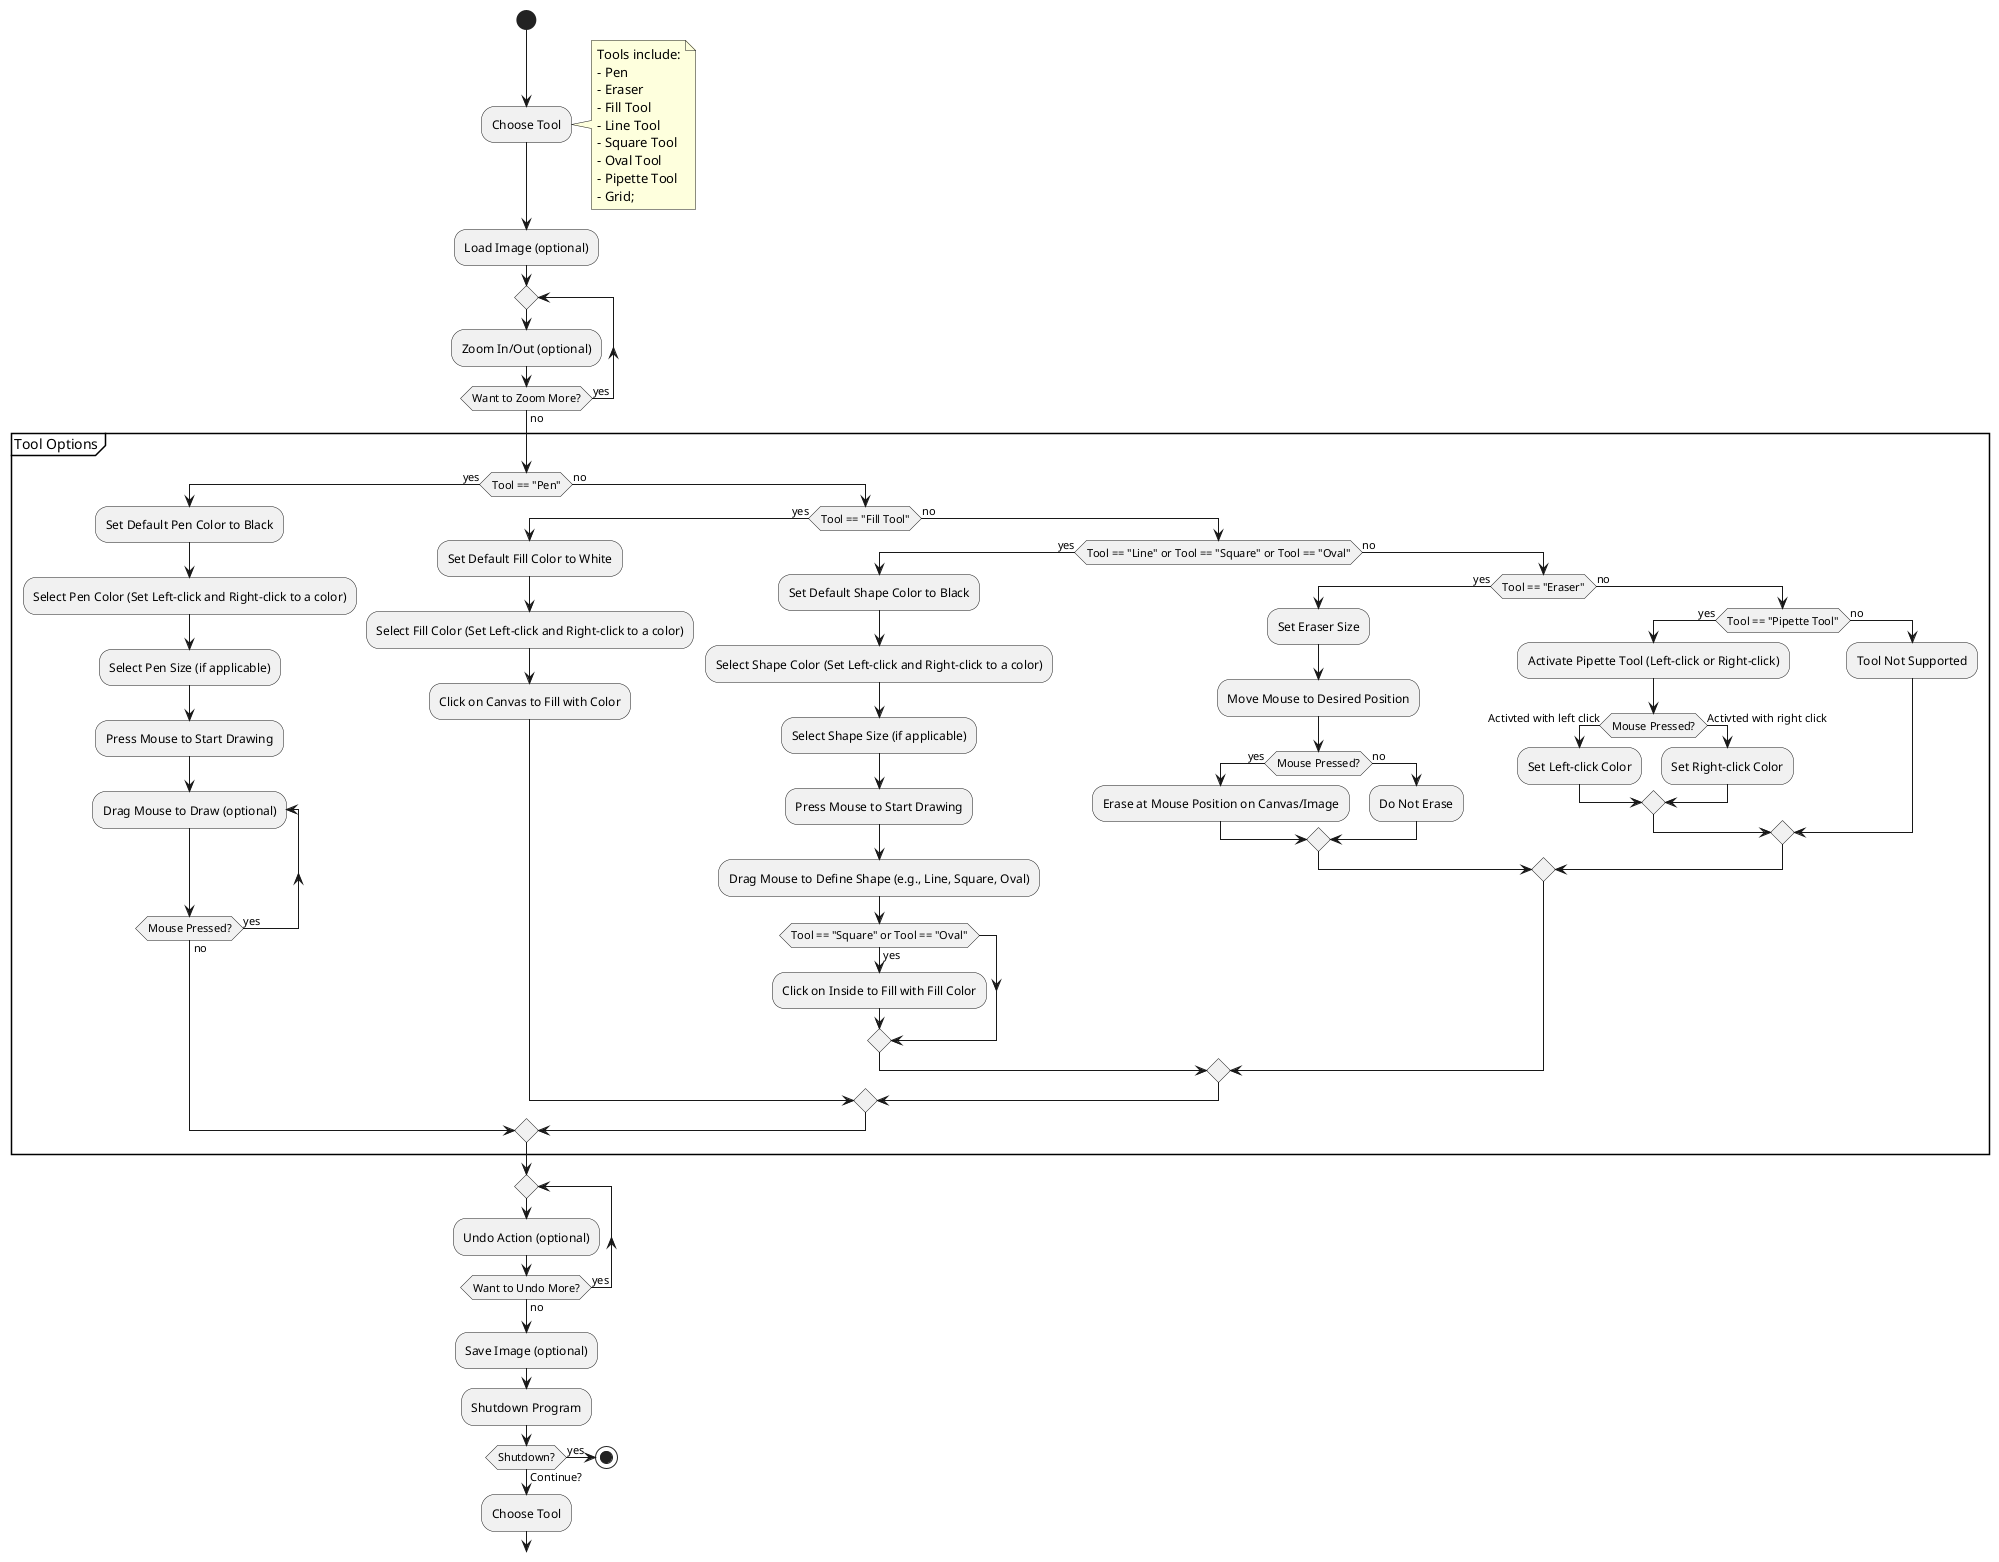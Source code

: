 @startuml

start

:Choose Tool;
note right: Tools include:\n- Pen\n- Eraser\n- Fill Tool\n- Line Tool\n- Square Tool\n- Oval Tool\n- Pipette Tool\n- Grid;

:Load Image (optional);

repeat 
  :Zoom In/Out (optional);
repeat while (Want to Zoom More?) is (yes) not (no)

partition "Tool Options" {

    if (Tool == "Pen") then (yes)
        :Set Default Pen Color to Black;
        :Select Pen Color (Set Left-click and Right-click to a color);
        :Select Pen Size (if applicable);
    
        :Press Mouse to Start Drawing;
        repeat :Drag Mouse to Draw (optional);
        repeat while (Mouse Pressed?) is (yes) not (no)
    else (no)
        if (Tool == "Fill Tool") then (yes)
            :Set Default Fill Color to White;
            :Select Fill Color (Set Left-click and Right-click to a color);
            :Click on Canvas to Fill with Color;
        else (no)
            if (Tool == "Line" or Tool == "Square" or Tool == "Oval") then (yes)
                :Set Default Shape Color to Black;
                :Select Shape Color (Set Left-click and Right-click to a color);
                :Select Shape Size (if applicable);
            
                :Press Mouse to Start Drawing;
                :Drag Mouse to Define Shape (e.g., Line, Square, Oval);
                if (Tool == "Square" or Tool == "Oval") then (yes)
                    :Click on Inside to Fill with Fill Color;
                endif
            else (no)
                if (Tool == "Eraser") then (yes)
                    :Set Eraser Size;
                    :Move Mouse to Desired Position;
                    if (Mouse Pressed?) then (yes)
                        :Erase at Mouse Position on Canvas/Image;
                    else (no)
                        :Do Not Erase;
                    endif
                else (no)
                    if (Tool == "Pipette Tool") then (yes)
                        :Activate Pipette Tool (Left-click or Right-click);
                        if (Mouse Pressed?) then (Activted with left click)
                            :Set Left-click Color;
                        else (Activted with right click)
                            :Set Right-click Color;
                        endif
                    else (no)
                        :Tool Not Supported;
                    endif
                endif
            endif
        endif
    endif
}

repeat 
  :Undo Action (optional);
repeat while (Want to Undo More?) is (yes) not (no)

:Save Image (optional);

:Shutdown Program;
if(Shutdown?) then (yes)
  stop
else (Continue?)
  :Choose Tool;

@enduml
